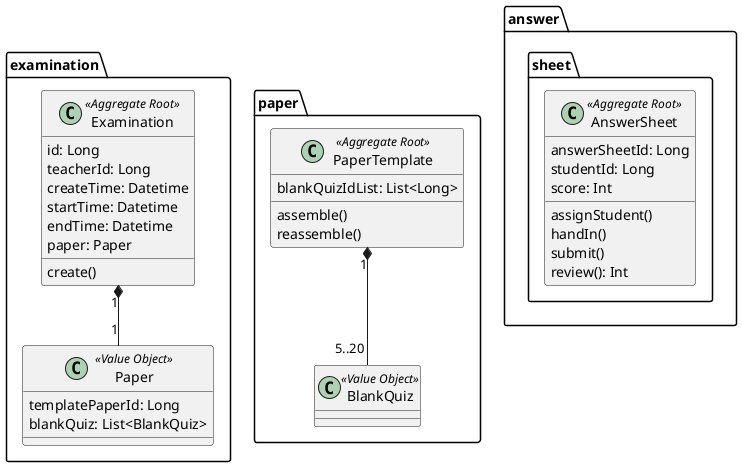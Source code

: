 @startuml

package examination {

    class Examination <<Aggregate Root>> {
        id: Long
        teacherId: Long
        createTime: Datetime
        startTime: Datetime
        endTime: Datetime
        paper: Paper

        create()
    }

    class Paper <<Value Object>> {
        templatePaperId: Long
        blankQuiz: List<BlankQuiz>
    }

    Examination "1"*--"1" Paper
}

package paper {

    class PaperTemplate <<Aggregate Root>> {
        blankQuizIdList: List<Long>

        assemble()
        reassemble()
    }

    class BlankQuiz <<Value Object>>

    PaperTemplate "1"*--"5..20" BlankQuiz
}

package answer.sheet {

    class AnswerSheet <<Aggregate Root>> {
        answerSheetId: Long
        studentId: Long
        score: Int

        assignStudent()
        handIn()
        submit()
        review(): Int
    }
}

@enduml
